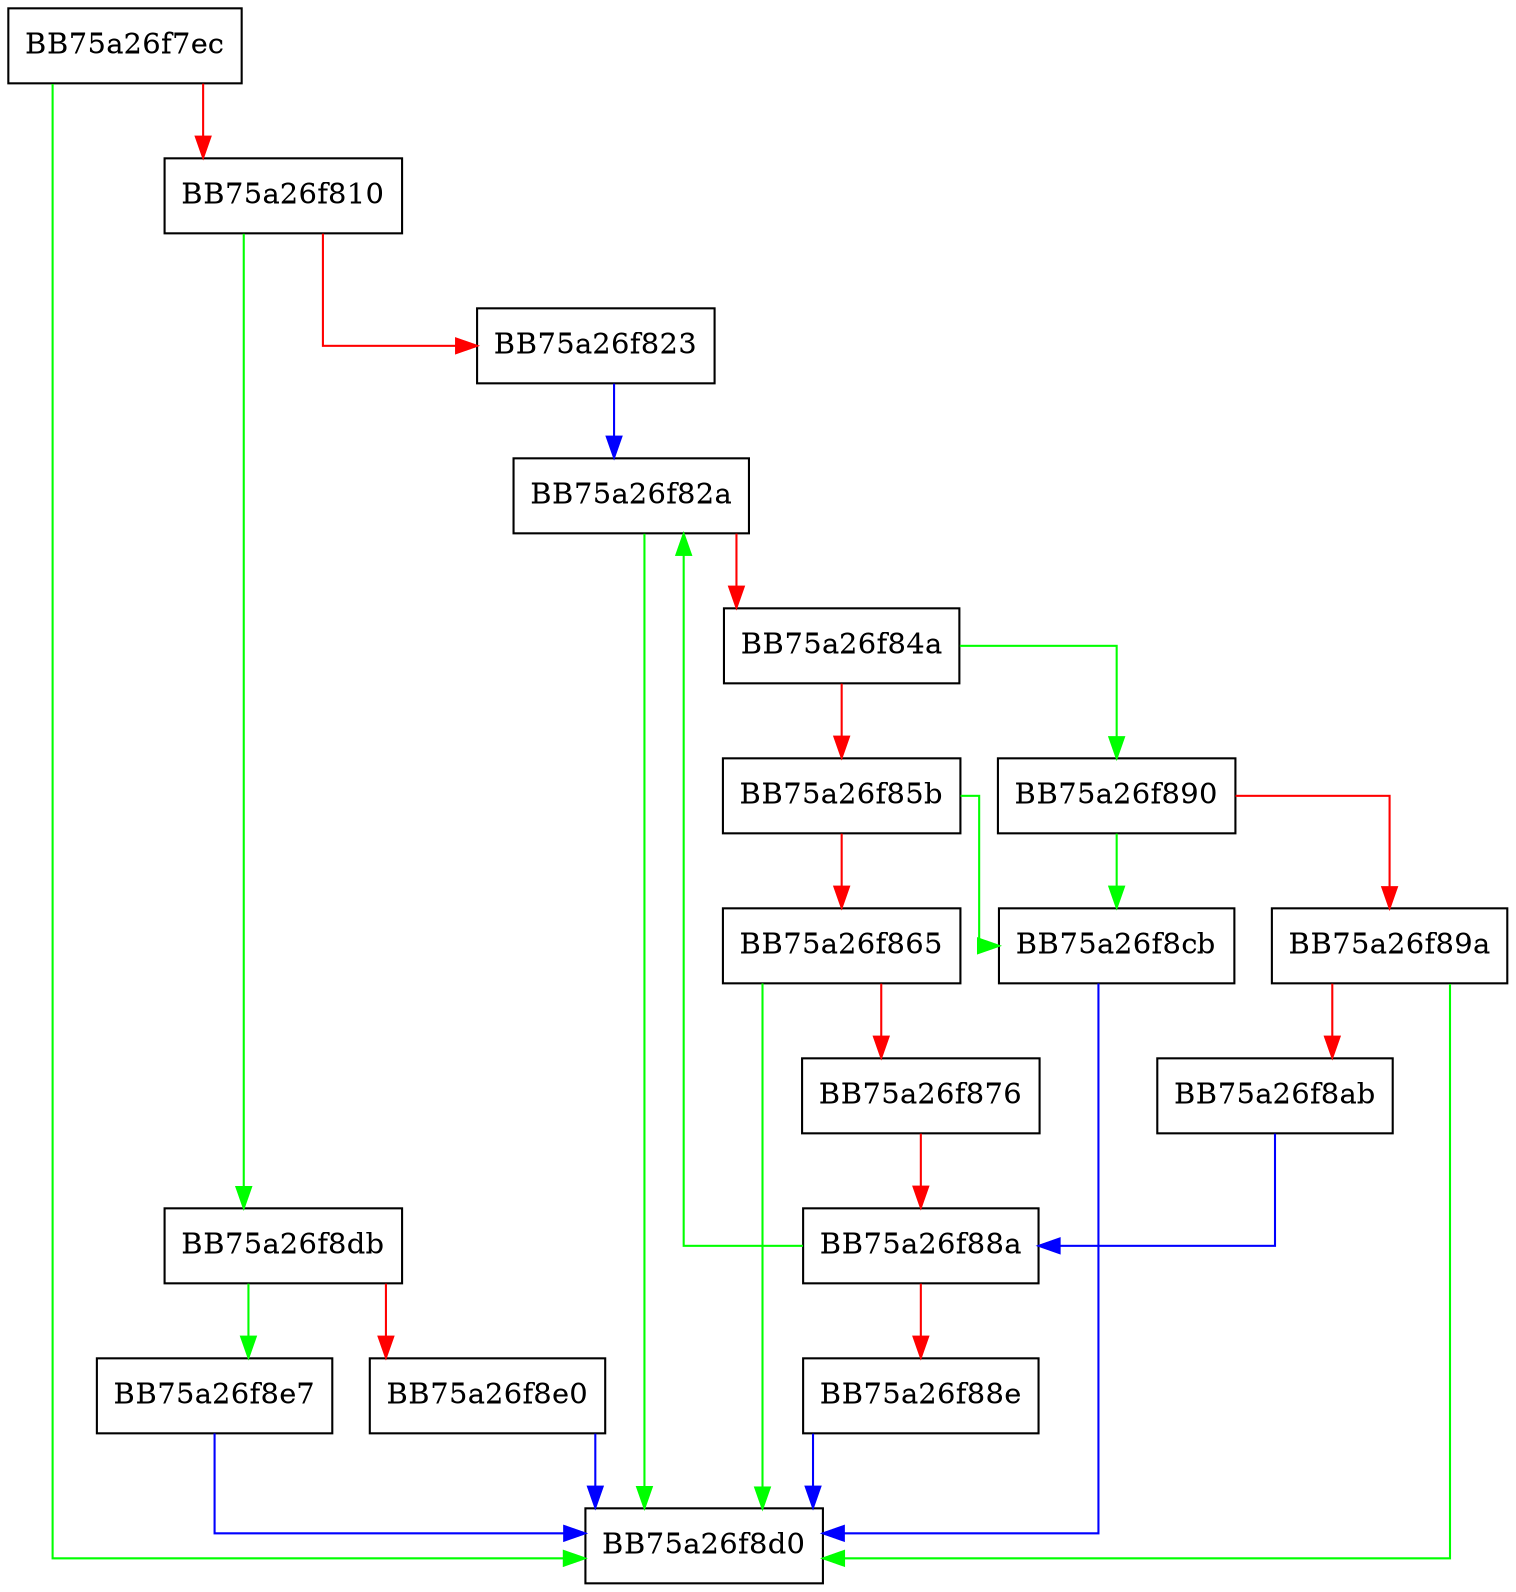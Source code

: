 digraph DecompressChunk {
  node [shape="box"];
  graph [splines=ortho];
  BB75a26f7ec -> BB75a26f8d0 [color="green"];
  BB75a26f7ec -> BB75a26f810 [color="red"];
  BB75a26f810 -> BB75a26f8db [color="green"];
  BB75a26f810 -> BB75a26f823 [color="red"];
  BB75a26f823 -> BB75a26f82a [color="blue"];
  BB75a26f82a -> BB75a26f8d0 [color="green"];
  BB75a26f82a -> BB75a26f84a [color="red"];
  BB75a26f84a -> BB75a26f890 [color="green"];
  BB75a26f84a -> BB75a26f85b [color="red"];
  BB75a26f85b -> BB75a26f8cb [color="green"];
  BB75a26f85b -> BB75a26f865 [color="red"];
  BB75a26f865 -> BB75a26f8d0 [color="green"];
  BB75a26f865 -> BB75a26f876 [color="red"];
  BB75a26f876 -> BB75a26f88a [color="red"];
  BB75a26f88a -> BB75a26f82a [color="green"];
  BB75a26f88a -> BB75a26f88e [color="red"];
  BB75a26f88e -> BB75a26f8d0 [color="blue"];
  BB75a26f890 -> BB75a26f8cb [color="green"];
  BB75a26f890 -> BB75a26f89a [color="red"];
  BB75a26f89a -> BB75a26f8d0 [color="green"];
  BB75a26f89a -> BB75a26f8ab [color="red"];
  BB75a26f8ab -> BB75a26f88a [color="blue"];
  BB75a26f8cb -> BB75a26f8d0 [color="blue"];
  BB75a26f8db -> BB75a26f8e7 [color="green"];
  BB75a26f8db -> BB75a26f8e0 [color="red"];
  BB75a26f8e0 -> BB75a26f8d0 [color="blue"];
  BB75a26f8e7 -> BB75a26f8d0 [color="blue"];
}